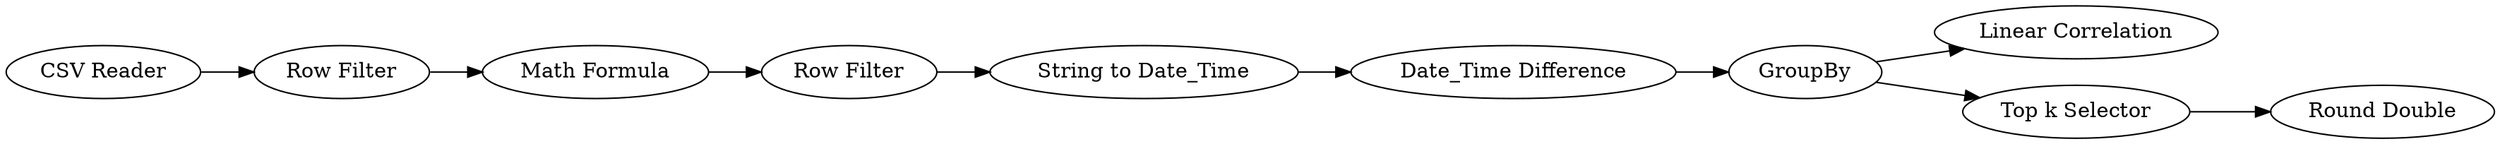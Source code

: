 digraph {
	"-4316730503950125530_1" [label="CSV Reader"]
	"-4316730503950125530_6" [label="Row Filter"]
	"-4316730503950125530_2" [label="String to Date_Time"]
	"-4316730503950125530_10" [label="Linear Correlation"]
	"-4316730503950125530_5" [label="Math Formula"]
	"-4316730503950125530_4" [label=GroupBy]
	"-4316730503950125530_8" [label="Top k Selector"]
	"-4316730503950125530_3" [label="Date_Time Difference"]
	"-4316730503950125530_11" [label="Row Filter"]
	"-4316730503950125530_12" [label="Round Double"]
	"-4316730503950125530_4" -> "-4316730503950125530_8"
	"-4316730503950125530_8" -> "-4316730503950125530_12"
	"-4316730503950125530_3" -> "-4316730503950125530_4"
	"-4316730503950125530_4" -> "-4316730503950125530_10"
	"-4316730503950125530_11" -> "-4316730503950125530_2"
	"-4316730503950125530_2" -> "-4316730503950125530_3"
	"-4316730503950125530_1" -> "-4316730503950125530_6"
	"-4316730503950125530_5" -> "-4316730503950125530_11"
	"-4316730503950125530_6" -> "-4316730503950125530_5"
	rankdir=LR
}
